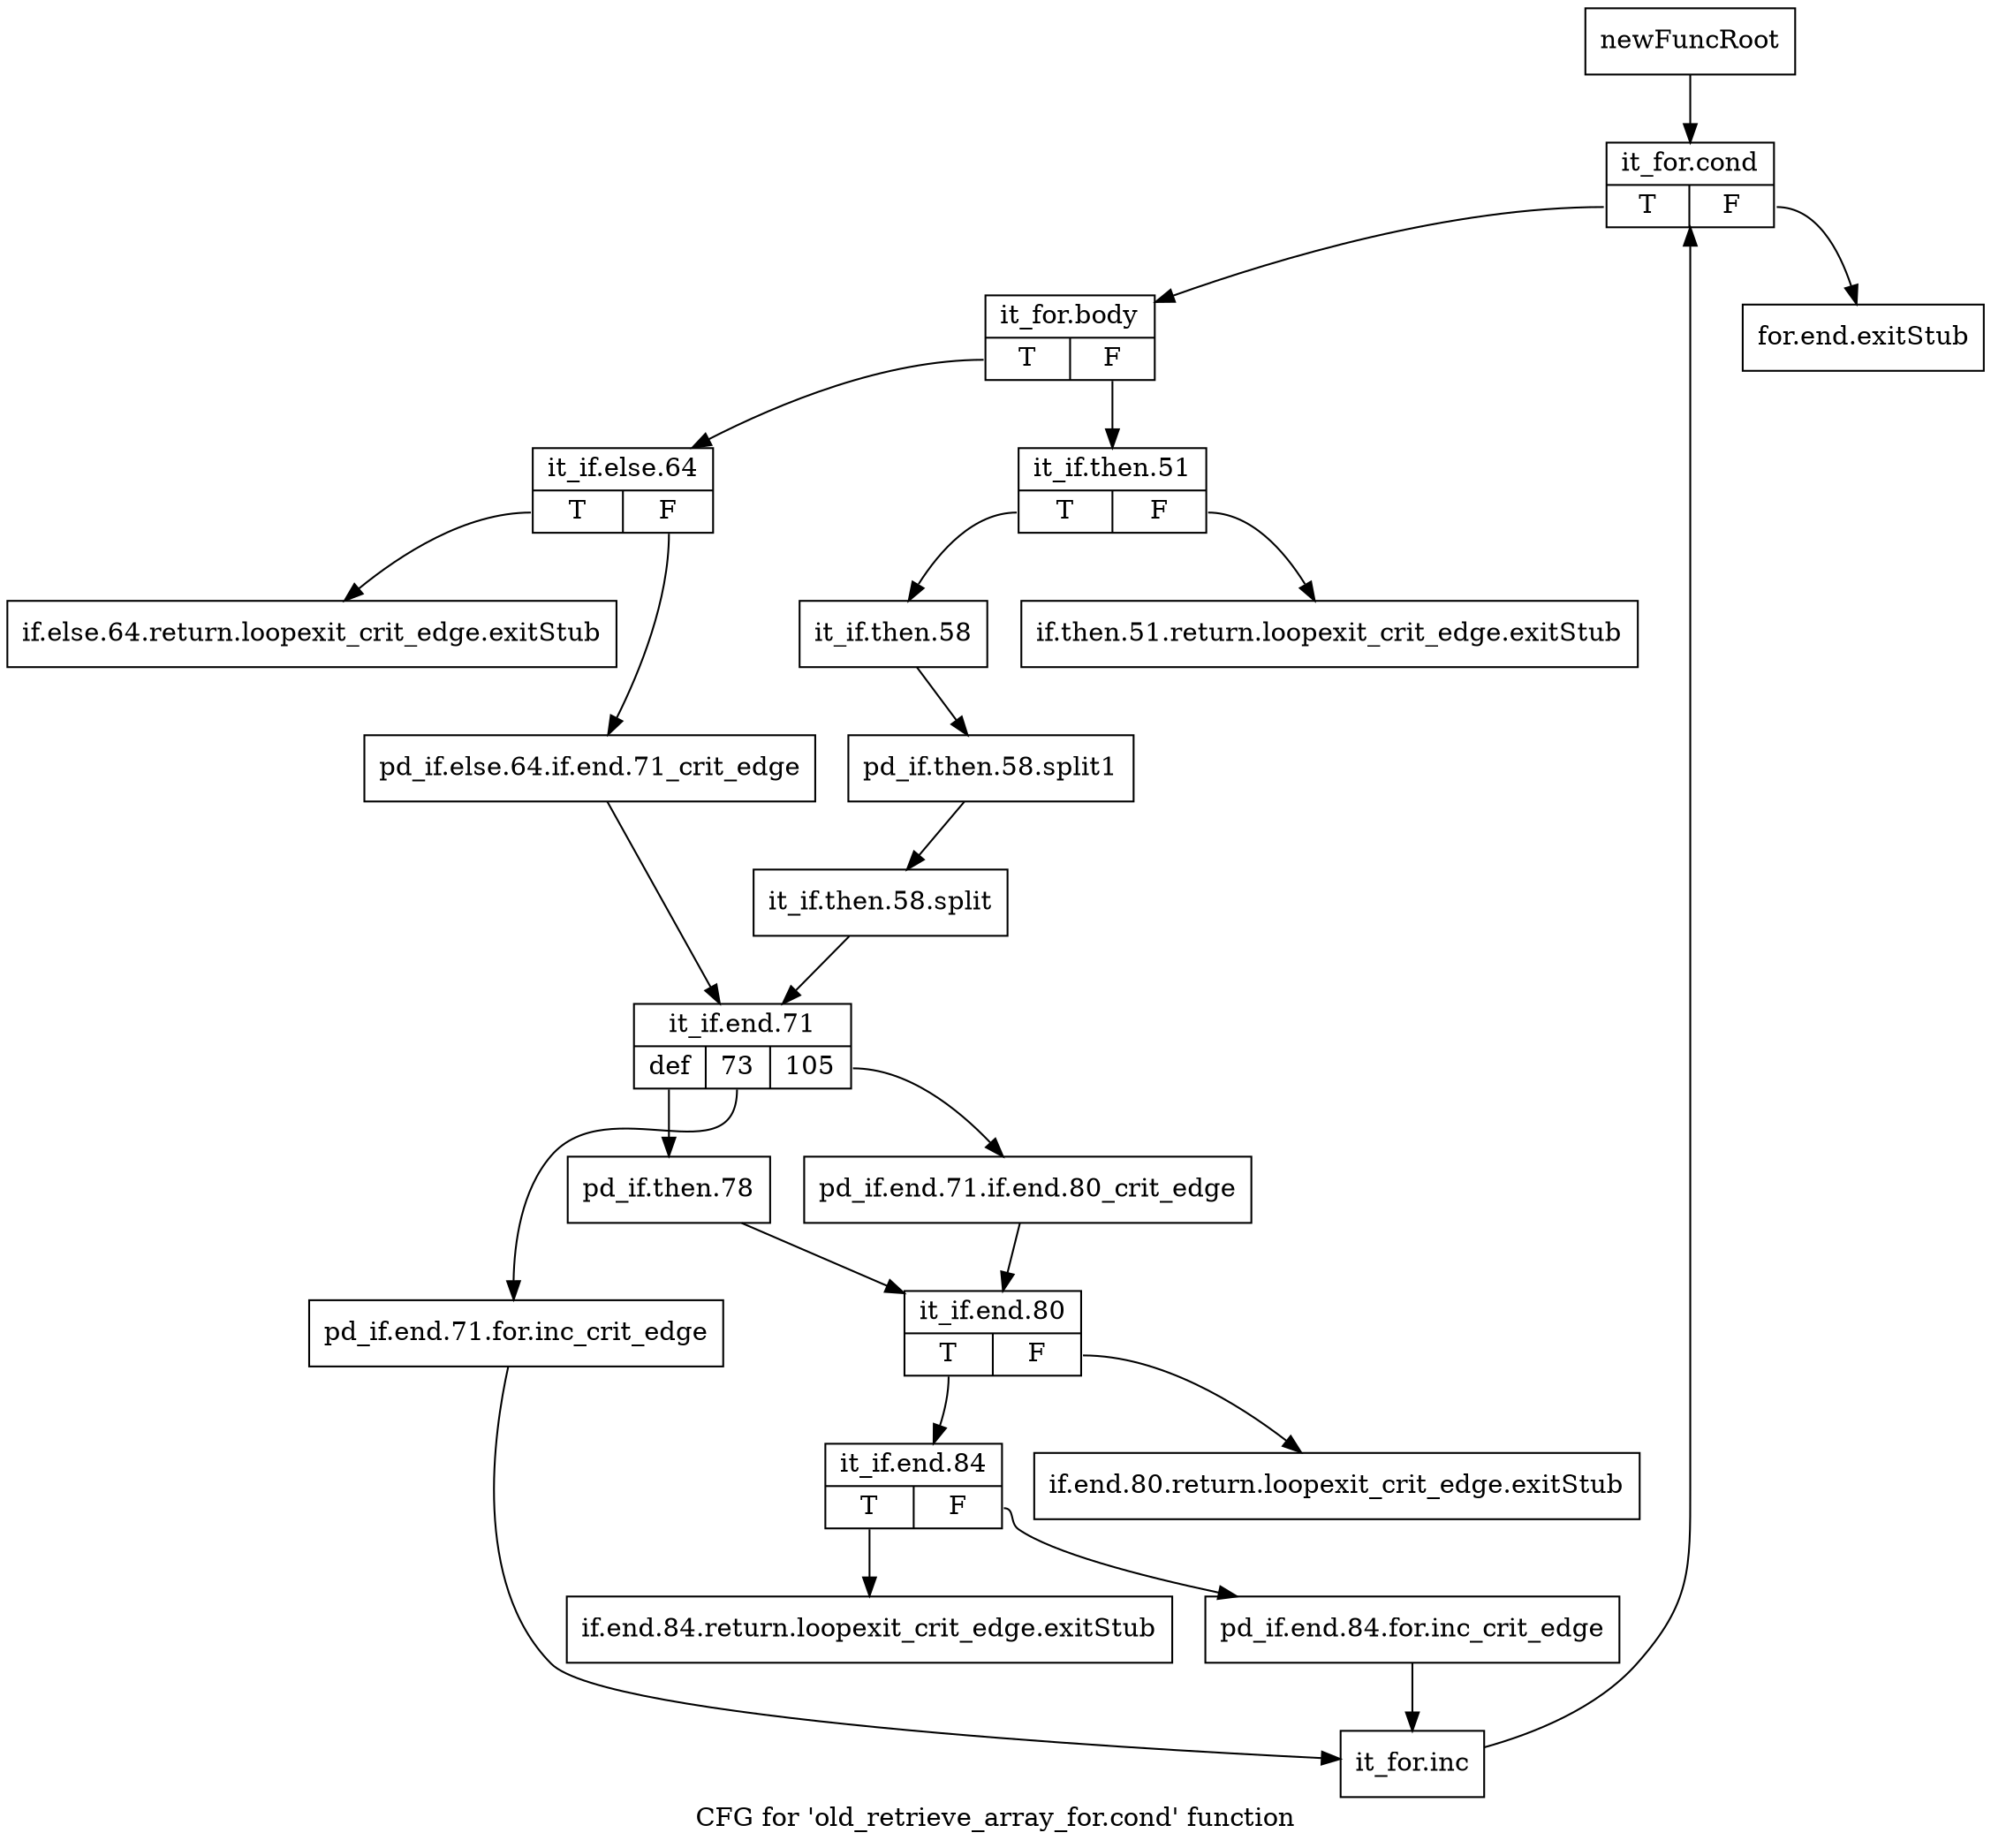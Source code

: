 digraph "CFG for 'old_retrieve_array_for.cond' function" {
	label="CFG for 'old_retrieve_array_for.cond' function";

	Node0x58a2fb0 [shape=record,label="{newFuncRoot}"];
	Node0x58a2fb0 -> Node0x58ad180;
	Node0x58a3000 [shape=record,label="{for.end.exitStub}"];
	Node0x58ad040 [shape=record,label="{if.then.51.return.loopexit_crit_edge.exitStub}"];
	Node0x58ad090 [shape=record,label="{if.else.64.return.loopexit_crit_edge.exitStub}"];
	Node0x58ad0e0 [shape=record,label="{if.end.80.return.loopexit_crit_edge.exitStub}"];
	Node0x58ad130 [shape=record,label="{if.end.84.return.loopexit_crit_edge.exitStub}"];
	Node0x58ad180 [shape=record,label="{it_for.cond|{<s0>T|<s1>F}}"];
	Node0x58ad180:s0 -> Node0x58ad1d0;
	Node0x58ad180:s1 -> Node0x58a3000;
	Node0x58ad1d0 [shape=record,label="{it_for.body|{<s0>T|<s1>F}}"];
	Node0x58ad1d0:s0 -> Node0x58ad2c0;
	Node0x58ad1d0:s1 -> Node0x58ad220;
	Node0x58ad220 [shape=record,label="{it_if.then.51|{<s0>T|<s1>F}}"];
	Node0x58ad220:s0 -> Node0x58ad270;
	Node0x58ad220:s1 -> Node0x58ad040;
	Node0x58ad270 [shape=record,label="{it_if.then.58}"];
	Node0x58ad270 -> Node0x652b740;
	Node0x652b740 [shape=record,label="{pd_if.then.58.split1}"];
	Node0x652b740 -> Node0x6d561e0;
	Node0x6d561e0 [shape=record,label="{it_if.then.58.split}"];
	Node0x6d561e0 -> Node0x58ad360;
	Node0x58ad2c0 [shape=record,label="{it_if.else.64|{<s0>T|<s1>F}}"];
	Node0x58ad2c0:s0 -> Node0x58ad090;
	Node0x58ad2c0:s1 -> Node0x58ad310;
	Node0x58ad310 [shape=record,label="{pd_if.else.64.if.end.71_crit_edge}"];
	Node0x58ad310 -> Node0x58ad360;
	Node0x58ad360 [shape=record,label="{it_if.end.71|{<s0>def|<s1>73|<s2>105}}"];
	Node0x58ad360:s0 -> Node0x58ad450;
	Node0x58ad360:s1 -> Node0x58ad400;
	Node0x58ad360:s2 -> Node0x58ad3b0;
	Node0x58ad3b0 [shape=record,label="{pd_if.end.71.if.end.80_crit_edge}"];
	Node0x58ad3b0 -> Node0x58ad4a0;
	Node0x58ad400 [shape=record,label="{pd_if.end.71.for.inc_crit_edge}"];
	Node0x58ad400 -> Node0x58ad590;
	Node0x58ad450 [shape=record,label="{pd_if.then.78}"];
	Node0x58ad450 -> Node0x58ad4a0;
	Node0x58ad4a0 [shape=record,label="{it_if.end.80|{<s0>T|<s1>F}}"];
	Node0x58ad4a0:s0 -> Node0x58ad4f0;
	Node0x58ad4a0:s1 -> Node0x58ad0e0;
	Node0x58ad4f0 [shape=record,label="{it_if.end.84|{<s0>T|<s1>F}}"];
	Node0x58ad4f0:s0 -> Node0x58ad130;
	Node0x58ad4f0:s1 -> Node0x58ad540;
	Node0x58ad540 [shape=record,label="{pd_if.end.84.for.inc_crit_edge}"];
	Node0x58ad540 -> Node0x58ad590;
	Node0x58ad590 [shape=record,label="{it_for.inc}"];
	Node0x58ad590 -> Node0x58ad180;
}

